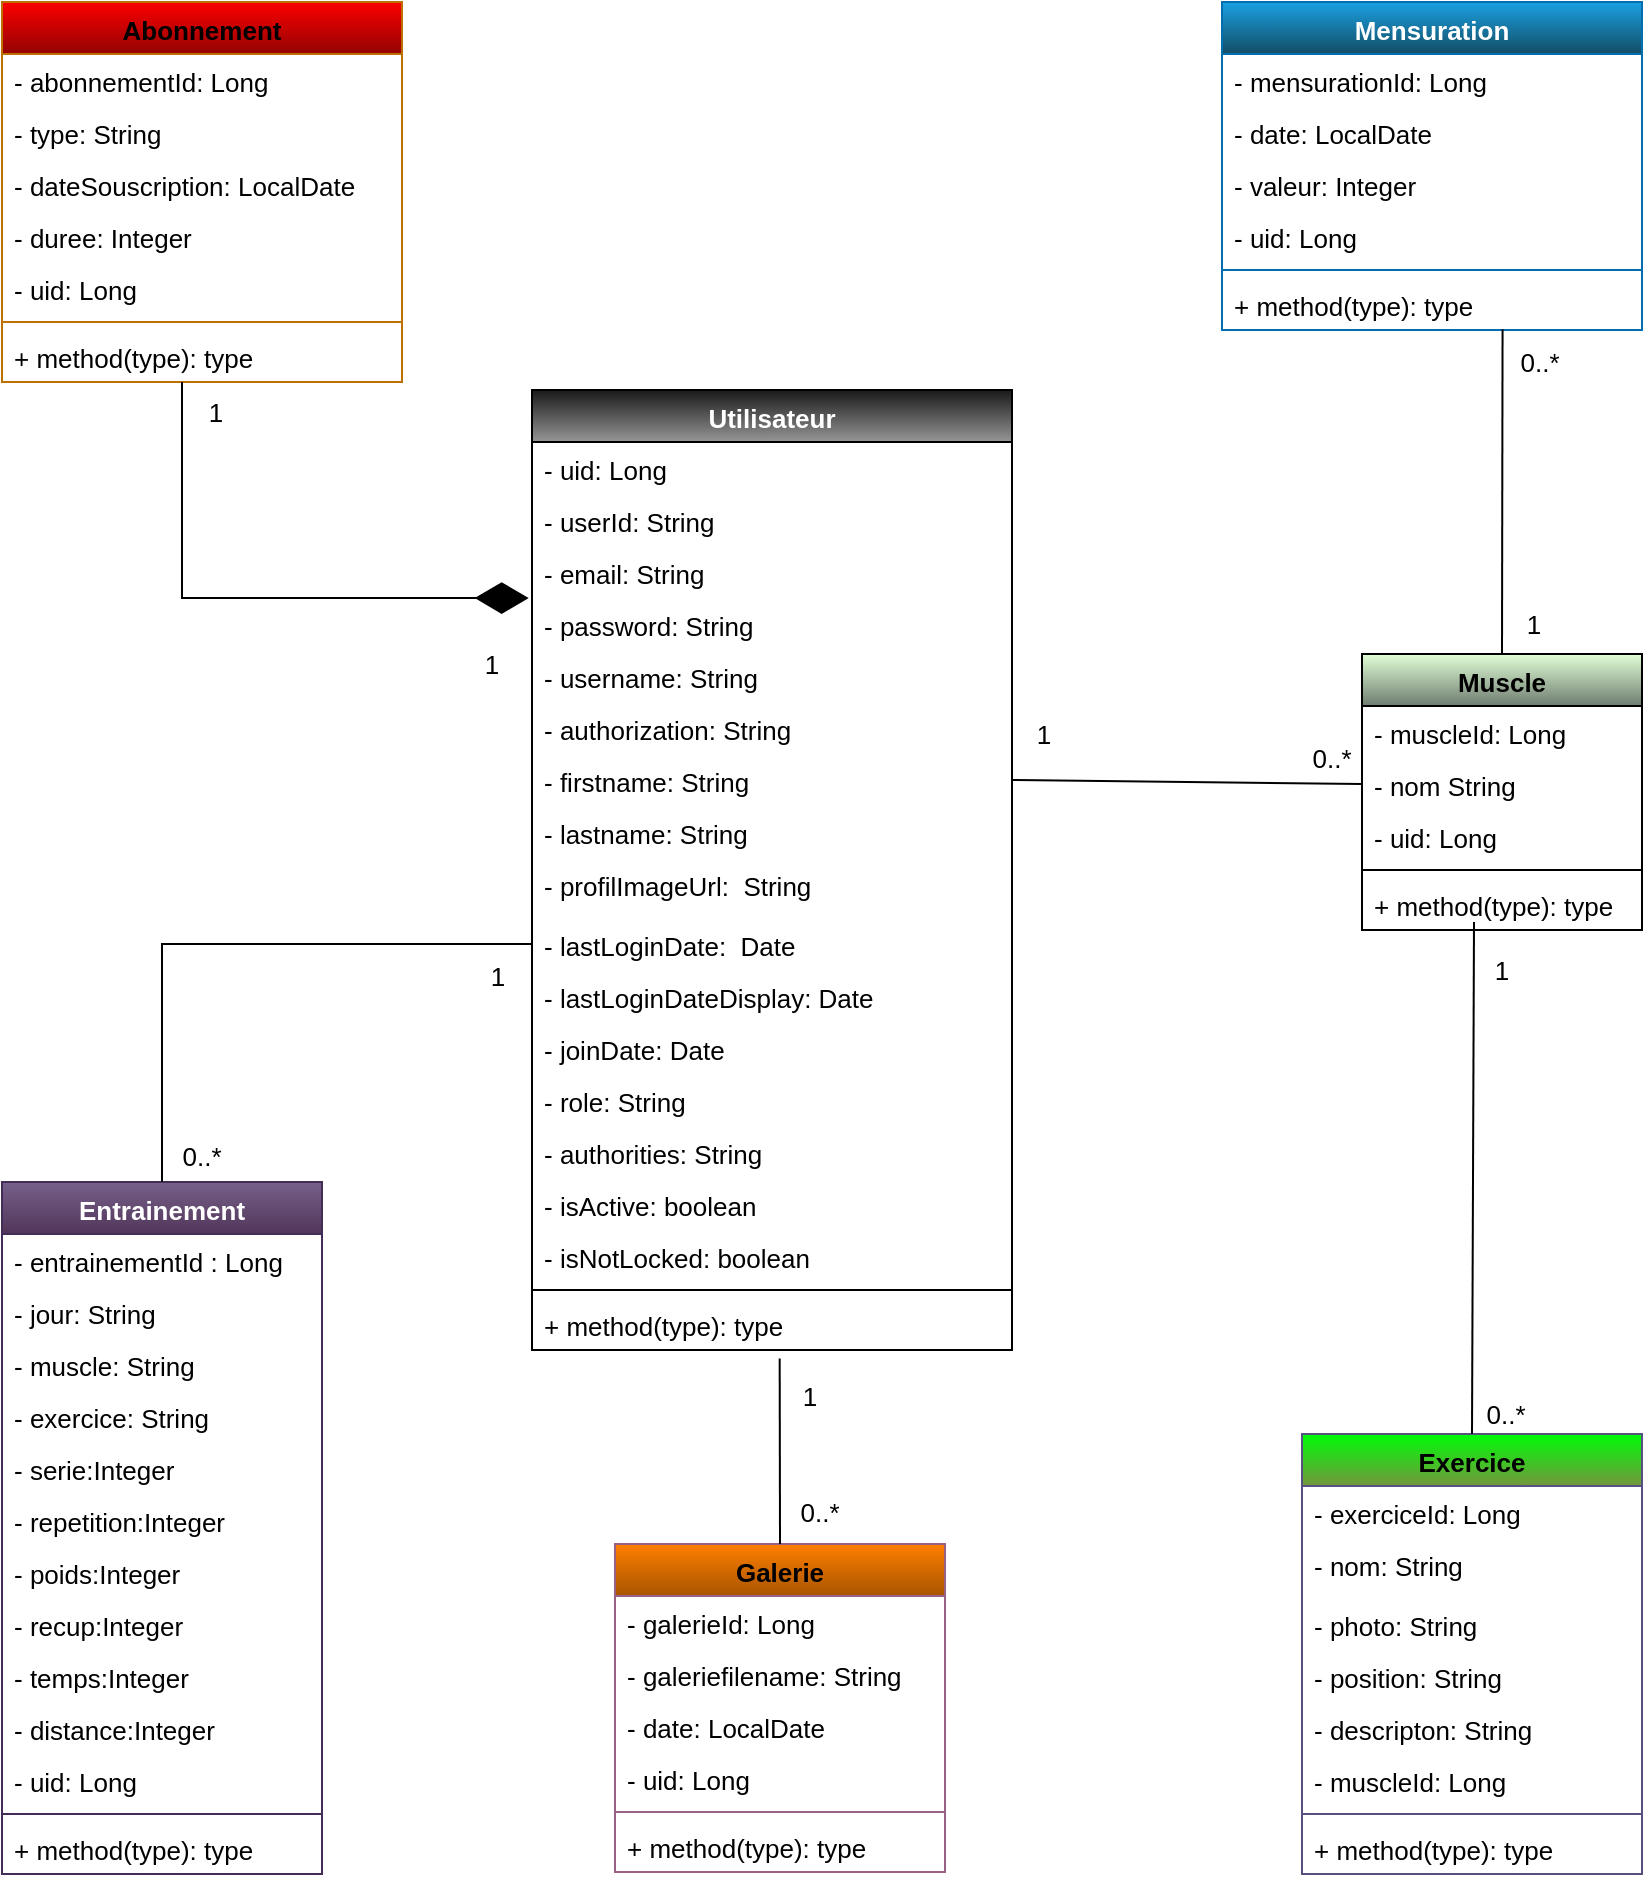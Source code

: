 <mxfile version="20.8.16" type="device"><diagram name="Page-1" id="GtJq1-gi2OG3j1ui8bxU"><mxGraphModel dx="991" dy="998" grid="0" gridSize="10" guides="1" tooltips="1" connect="1" arrows="1" fold="1" page="0" pageScale="1" pageWidth="1600" pageHeight="900" math="0" shadow="0"><root><mxCell id="0"/><mxCell id="1" parent="0"/><mxCell id="TCny6famTb7XUTwZRdns-1" value="Utilisateur" style="swimlane;fontStyle=1;align=center;verticalAlign=top;childLayout=stackLayout;horizontal=1;startSize=26;horizontalStack=0;resizeParent=1;resizeParentMax=0;resizeLast=0;collapsible=1;marginBottom=0;fontSize=13;labelBackgroundColor=none;labelBorderColor=none;fillColor=#191919;fontColor=#FFFFFF;gradientColor=#969696;" parent="1" vertex="1"><mxGeometry x="280" y="82" width="240" height="480" as="geometry"><mxRectangle x="230" y="80" width="100" height="30" as="alternateBounds"/></mxGeometry></mxCell><mxCell id="TCny6famTb7XUTwZRdns-2" value="- uid: Long" style="text;strokeColor=none;fillColor=none;align=left;verticalAlign=top;spacingLeft=4;spacingRight=4;overflow=hidden;rotatable=0;points=[[0,0.5],[1,0.5]];portConstraint=eastwest;fontSize=13;" parent="TCny6famTb7XUTwZRdns-1" vertex="1"><mxGeometry y="26" width="240" height="26" as="geometry"/></mxCell><mxCell id="MejbjCiScKsM7INpbc-1-3" value="- userId: String" style="text;strokeColor=none;fillColor=none;align=left;verticalAlign=top;spacingLeft=4;spacingRight=4;overflow=hidden;rotatable=0;points=[[0,0.5],[1,0.5]];portConstraint=eastwest;fontSize=13;" parent="TCny6famTb7XUTwZRdns-1" vertex="1"><mxGeometry y="52" width="240" height="26" as="geometry"/></mxCell><mxCell id="TCny6famTb7XUTwZRdns-6" value="- email: String" style="text;strokeColor=none;fillColor=none;align=left;verticalAlign=top;spacingLeft=4;spacingRight=4;overflow=hidden;rotatable=0;points=[[0,0.5],[1,0.5]];portConstraint=eastwest;fontSize=13;" parent="TCny6famTb7XUTwZRdns-1" vertex="1"><mxGeometry y="78" width="240" height="26" as="geometry"/></mxCell><mxCell id="TCny6famTb7XUTwZRdns-8" value="- password: String" style="text;strokeColor=none;fillColor=none;align=left;verticalAlign=top;spacingLeft=4;spacingRight=4;overflow=hidden;rotatable=0;points=[[0,0.5],[1,0.5]];portConstraint=eastwest;fontSize=13;" parent="TCny6famTb7XUTwZRdns-1" vertex="1"><mxGeometry y="104" width="240" height="26" as="geometry"/></mxCell><mxCell id="TCny6famTb7XUTwZRdns-5" value="- username: String" style="text;strokeColor=none;fillColor=none;align=left;verticalAlign=top;spacingLeft=4;spacingRight=4;overflow=hidden;rotatable=0;points=[[0,0.5],[1,0.5]];portConstraint=eastwest;fontSize=13;" parent="TCny6famTb7XUTwZRdns-1" vertex="1"><mxGeometry y="130" width="240" height="26" as="geometry"/></mxCell><mxCell id="MejbjCiScKsM7INpbc-1-4" value="- authorization: String" style="text;strokeColor=none;fillColor=none;align=left;verticalAlign=top;spacingLeft=4;spacingRight=4;overflow=hidden;rotatable=0;points=[[0,0.5],[1,0.5]];portConstraint=eastwest;fontSize=13;" parent="TCny6famTb7XUTwZRdns-1" vertex="1"><mxGeometry y="156" width="240" height="26" as="geometry"/></mxCell><mxCell id="TCny6famTb7XUTwZRdns-4" value="- firstname: String" style="text;strokeColor=none;fillColor=none;align=left;verticalAlign=top;spacingLeft=4;spacingRight=4;overflow=hidden;rotatable=0;points=[[0,0.5],[1,0.5]];portConstraint=eastwest;fontSize=13;" parent="TCny6famTb7XUTwZRdns-1" vertex="1"><mxGeometry y="182" width="240" height="26" as="geometry"/></mxCell><mxCell id="TCny6famTb7XUTwZRdns-3" value="- lastname: String" style="text;strokeColor=none;fillColor=none;align=left;verticalAlign=top;spacingLeft=4;spacingRight=4;overflow=hidden;rotatable=0;points=[[0,0.5],[1,0.5]];portConstraint=eastwest;fontSize=13;" parent="TCny6famTb7XUTwZRdns-1" vertex="1"><mxGeometry y="208" width="240" height="26" as="geometry"/></mxCell><mxCell id="aJdgNCw2ylLCIcJ6jW31-4" value="- profilImageUrl:  String" style="text;strokeColor=none;fillColor=none;align=left;verticalAlign=top;spacingLeft=4;spacingRight=4;overflow=hidden;rotatable=0;points=[[0,0.5],[1,0.5]];portConstraint=eastwest;fontSize=13;" parent="TCny6famTb7XUTwZRdns-1" vertex="1"><mxGeometry y="234" width="240" height="30" as="geometry"/></mxCell><mxCell id="TCny6famTb7XUTwZRdns-9" value="- lastLoginDate:  Date" style="text;strokeColor=none;fillColor=none;align=left;verticalAlign=top;spacingLeft=4;spacingRight=4;overflow=hidden;rotatable=0;points=[[0,0.5],[1,0.5]];portConstraint=eastwest;fontSize=13;" parent="TCny6famTb7XUTwZRdns-1" vertex="1"><mxGeometry y="264" width="240" height="26" as="geometry"/></mxCell><mxCell id="TCny6famTb7XUTwZRdns-10" value="- lastLoginDateDisplay: Date" style="text;strokeColor=none;fillColor=none;align=left;verticalAlign=top;spacingLeft=4;spacingRight=4;overflow=hidden;rotatable=0;points=[[0,0.5],[1,0.5]];portConstraint=eastwest;fontSize=13;" parent="TCny6famTb7XUTwZRdns-1" vertex="1"><mxGeometry y="290" width="240" height="26" as="geometry"/></mxCell><mxCell id="TCny6famTb7XUTwZRdns-11" value="- joinDate: Date" style="text;strokeColor=none;fillColor=none;align=left;verticalAlign=top;spacingLeft=4;spacingRight=4;overflow=hidden;rotatable=0;points=[[0,0.5],[1,0.5]];portConstraint=eastwest;labelBackgroundColor=#FFFFFF;labelBorderColor=none;fontSize=13;fontColor=#000000;" parent="TCny6famTb7XUTwZRdns-1" vertex="1"><mxGeometry y="316" width="240" height="26" as="geometry"/></mxCell><mxCell id="MejbjCiScKsM7INpbc-1-5" value="- role: String" style="text;strokeColor=none;fillColor=none;align=left;verticalAlign=top;spacingLeft=4;spacingRight=4;overflow=hidden;rotatable=0;points=[[0,0.5],[1,0.5]];portConstraint=eastwest;fontSize=13;" parent="TCny6famTb7XUTwZRdns-1" vertex="1"><mxGeometry y="342" width="240" height="26" as="geometry"/></mxCell><mxCell id="MejbjCiScKsM7INpbc-1-6" value="- authorities: String" style="text;strokeColor=none;fillColor=none;align=left;verticalAlign=top;spacingLeft=4;spacingRight=4;overflow=hidden;rotatable=0;points=[[0,0.5],[1,0.5]];portConstraint=eastwest;fontSize=13;" parent="TCny6famTb7XUTwZRdns-1" vertex="1"><mxGeometry y="368" width="240" height="26" as="geometry"/></mxCell><mxCell id="MejbjCiScKsM7INpbc-1-7" value="- isActive: boolean" style="text;strokeColor=none;fillColor=none;align=left;verticalAlign=top;spacingLeft=4;spacingRight=4;overflow=hidden;rotatable=0;points=[[0,0.5],[1,0.5]];portConstraint=eastwest;fontSize=13;" parent="TCny6famTb7XUTwZRdns-1" vertex="1"><mxGeometry y="394" width="240" height="26" as="geometry"/></mxCell><mxCell id="MejbjCiScKsM7INpbc-1-8" value="- isNotLocked: boolean " style="text;strokeColor=none;fillColor=none;align=left;verticalAlign=top;spacingLeft=4;spacingRight=4;overflow=hidden;rotatable=0;points=[[0,0.5],[1,0.5]];portConstraint=eastwest;fontSize=13;" parent="TCny6famTb7XUTwZRdns-1" vertex="1"><mxGeometry y="420" width="240" height="26" as="geometry"/></mxCell><mxCell id="TCny6famTb7XUTwZRdns-12" value="" style="line;strokeWidth=1;fillColor=none;align=left;verticalAlign=middle;spacingTop=-1;spacingLeft=3;spacingRight=3;rotatable=0;labelPosition=right;points=[];portConstraint=eastwest;strokeColor=inherit;fontSize=13;" parent="TCny6famTb7XUTwZRdns-1" vertex="1"><mxGeometry y="446" width="240" height="8" as="geometry"/></mxCell><mxCell id="TCny6famTb7XUTwZRdns-13" value="+ method(type): type" style="text;strokeColor=none;fillColor=none;align=left;verticalAlign=top;spacingLeft=4;spacingRight=4;overflow=hidden;rotatable=0;points=[[0,0.5],[1,0.5]];portConstraint=eastwest;fontSize=13;" parent="TCny6famTb7XUTwZRdns-1" vertex="1"><mxGeometry y="454" width="240" height="26" as="geometry"/></mxCell><mxCell id="TCny6famTb7XUTwZRdns-14" value="Abonnement" style="swimlane;fontStyle=1;align=center;verticalAlign=top;childLayout=stackLayout;horizontal=1;startSize=26;horizontalStack=0;resizeParent=1;resizeParentMax=0;resizeLast=0;collapsible=1;marginBottom=0;fillColor=#FC0000;strokeColor=#BD7000;fontColor=#000000;gradientColor=#940303;fontSize=13;" parent="1" vertex="1"><mxGeometry x="15" y="-112" width="200" height="190" as="geometry"/></mxCell><mxCell id="TCny6famTb7XUTwZRdns-15" value="- abonnementId: Long" style="text;strokeColor=none;fillColor=none;align=left;verticalAlign=top;spacingLeft=4;spacingRight=4;overflow=hidden;rotatable=0;points=[[0,0.5],[1,0.5]];portConstraint=eastwest;fontSize=13;" parent="TCny6famTb7XUTwZRdns-14" vertex="1"><mxGeometry y="26" width="200" height="26" as="geometry"/></mxCell><mxCell id="TCny6famTb7XUTwZRdns-16" value="- type: String" style="text;strokeColor=none;fillColor=none;align=left;verticalAlign=top;spacingLeft=4;spacingRight=4;overflow=hidden;rotatable=0;points=[[0,0.5],[1,0.5]];portConstraint=eastwest;fontSize=13;" parent="TCny6famTb7XUTwZRdns-14" vertex="1"><mxGeometry y="52" width="200" height="26" as="geometry"/></mxCell><mxCell id="TCny6famTb7XUTwZRdns-17" value="- dateSouscription: LocalDate" style="text;strokeColor=none;fillColor=none;align=left;verticalAlign=top;spacingLeft=4;spacingRight=4;overflow=hidden;rotatable=0;points=[[0,0.5],[1,0.5]];portConstraint=eastwest;labelBackgroundColor=#FFFFFF;labelBorderColor=none;fontSize=13;fontColor=#000000;" parent="TCny6famTb7XUTwZRdns-14" vertex="1"><mxGeometry y="78" width="200" height="26" as="geometry"/></mxCell><mxCell id="TCny6famTb7XUTwZRdns-18" value="- duree: Integer" style="text;strokeColor=none;fillColor=none;align=left;verticalAlign=top;spacingLeft=4;spacingRight=4;overflow=hidden;rotatable=0;points=[[0,0.5],[1,0.5]];portConstraint=eastwest;labelBackgroundColor=#FFFFFF;labelBorderColor=none;fontSize=13;fontColor=#000000;" parent="TCny6famTb7XUTwZRdns-14" vertex="1"><mxGeometry y="104" width="200" height="26" as="geometry"/></mxCell><mxCell id="TCny6famTb7XUTwZRdns-19" value="- uid: Long" style="text;strokeColor=none;fillColor=none;align=left;verticalAlign=top;spacingLeft=4;spacingRight=4;overflow=hidden;rotatable=0;points=[[0,0.5],[1,0.5]];portConstraint=eastwest;fontSize=13;" parent="TCny6famTb7XUTwZRdns-14" vertex="1"><mxGeometry y="130" width="200" height="26" as="geometry"/></mxCell><mxCell id="TCny6famTb7XUTwZRdns-20" value="" style="line;strokeWidth=1;fillColor=none;align=left;verticalAlign=middle;spacingTop=-1;spacingLeft=3;spacingRight=3;rotatable=0;labelPosition=right;points=[];portConstraint=eastwest;strokeColor=inherit;fontSize=13;" parent="TCny6famTb7XUTwZRdns-14" vertex="1"><mxGeometry y="156" width="200" height="8" as="geometry"/></mxCell><mxCell id="TCny6famTb7XUTwZRdns-21" value="+ method(type): type" style="text;strokeColor=none;fillColor=none;align=left;verticalAlign=top;spacingLeft=4;spacingRight=4;overflow=hidden;rotatable=0;points=[[0,0.5],[1,0.5]];portConstraint=eastwest;fontSize=13;" parent="TCny6famTb7XUTwZRdns-14" vertex="1"><mxGeometry y="164" width="200" height="26" as="geometry"/></mxCell><mxCell id="TCny6famTb7XUTwZRdns-22" value="Galerie" style="swimlane;fontStyle=1;align=center;verticalAlign=top;childLayout=stackLayout;horizontal=1;startSize=26;horizontalStack=0;resizeParent=1;resizeParentMax=0;resizeLast=0;collapsible=1;marginBottom=0;fillColor=#FF8000;strokeColor=#996185;gradientColor=#A85400;fontSize=13;" parent="1" vertex="1"><mxGeometry x="321.5" y="659" width="165" height="164" as="geometry"/></mxCell><mxCell id="TCny6famTb7XUTwZRdns-23" value="- galerieId: Long" style="text;strokeColor=none;fillColor=none;align=left;verticalAlign=top;spacingLeft=4;spacingRight=4;overflow=hidden;rotatable=0;points=[[0,0.5],[1,0.5]];portConstraint=eastwest;fontSize=13;" parent="TCny6famTb7XUTwZRdns-22" vertex="1"><mxGeometry y="26" width="165" height="26" as="geometry"/></mxCell><mxCell id="TCny6famTb7XUTwZRdns-24" value="- galeriefilename: String" style="text;strokeColor=none;fillColor=none;align=left;verticalAlign=top;spacingLeft=4;spacingRight=4;overflow=hidden;rotatable=0;points=[[0,0.5],[1,0.5]];portConstraint=eastwest;fontSize=13;" parent="TCny6famTb7XUTwZRdns-22" vertex="1"><mxGeometry y="52" width="165" height="26" as="geometry"/></mxCell><mxCell id="TCny6famTb7XUTwZRdns-25" value="- date: LocalDate" style="text;strokeColor=none;fillColor=none;align=left;verticalAlign=top;spacingLeft=4;spacingRight=4;overflow=hidden;rotatable=0;points=[[0,0.5],[1,0.5]];portConstraint=eastwest;fontSize=13;" parent="TCny6famTb7XUTwZRdns-22" vertex="1"><mxGeometry y="78" width="165" height="26" as="geometry"/></mxCell><mxCell id="TCny6famTb7XUTwZRdns-123" value="- uid: Long" style="text;strokeColor=none;fillColor=none;align=left;verticalAlign=top;spacingLeft=4;spacingRight=4;overflow=hidden;rotatable=0;points=[[0,0.5],[1,0.5]];portConstraint=eastwest;fontSize=13;" parent="TCny6famTb7XUTwZRdns-22" vertex="1"><mxGeometry y="104" width="165" height="26" as="geometry"/></mxCell><mxCell id="TCny6famTb7XUTwZRdns-27" value="" style="line;strokeWidth=1;fillColor=none;align=left;verticalAlign=middle;spacingTop=-1;spacingLeft=3;spacingRight=3;rotatable=0;labelPosition=right;points=[];portConstraint=eastwest;strokeColor=inherit;fontSize=13;" parent="TCny6famTb7XUTwZRdns-22" vertex="1"><mxGeometry y="130" width="165" height="8" as="geometry"/></mxCell><mxCell id="TCny6famTb7XUTwZRdns-28" value="+ method(type): type" style="text;strokeColor=none;fillColor=none;align=left;verticalAlign=top;spacingLeft=4;spacingRight=4;overflow=hidden;rotatable=0;points=[[0,0.5],[1,0.5]];portConstraint=eastwest;fontSize=13;" parent="TCny6famTb7XUTwZRdns-22" vertex="1"><mxGeometry y="138" width="165" height="26" as="geometry"/></mxCell><mxCell id="TCny6famTb7XUTwZRdns-47" value="Entrainement" style="swimlane;fontStyle=1;align=center;verticalAlign=top;childLayout=stackLayout;horizontal=1;startSize=26;horizontalStack=0;resizeParent=1;resizeParentMax=0;resizeLast=0;collapsible=1;marginBottom=0;fillColor=#76608A;fontColor=#ffffff;strokeColor=#432D57;gradientColor=#523659;fontSize=13;" parent="1" vertex="1"><mxGeometry x="15" y="478" width="160" height="346" as="geometry"/></mxCell><mxCell id="TCny6famTb7XUTwZRdns-48" value="- entrainementId : Long" style="text;strokeColor=none;fillColor=none;align=left;verticalAlign=top;spacingLeft=4;spacingRight=4;overflow=hidden;rotatable=0;points=[[0,0.5],[1,0.5]];portConstraint=eastwest;fontSize=13;" parent="TCny6famTb7XUTwZRdns-47" vertex="1"><mxGeometry y="26" width="160" height="26" as="geometry"/></mxCell><mxCell id="TCny6famTb7XUTwZRdns-49" value="- jour: String " style="text;strokeColor=none;fillColor=none;align=left;verticalAlign=top;spacingLeft=4;spacingRight=4;overflow=hidden;rotatable=0;points=[[0,0.5],[1,0.5]];portConstraint=eastwest;fontSize=13;" parent="TCny6famTb7XUTwZRdns-47" vertex="1"><mxGeometry y="52" width="160" height="26" as="geometry"/></mxCell><mxCell id="eXZTXSja8pm-7ieXgw4r-3" value="- muscle: String" style="text;strokeColor=none;fillColor=none;align=left;verticalAlign=top;spacingLeft=4;spacingRight=4;overflow=hidden;rotatable=0;points=[[0,0.5],[1,0.5]];portConstraint=eastwest;fontSize=13;" parent="TCny6famTb7XUTwZRdns-47" vertex="1"><mxGeometry y="78" width="160" height="26" as="geometry"/></mxCell><mxCell id="eXZTXSja8pm-7ieXgw4r-4" value="- exercice: String" style="text;strokeColor=none;fillColor=none;align=left;verticalAlign=top;spacingLeft=4;spacingRight=4;overflow=hidden;rotatable=0;points=[[0,0.5],[1,0.5]];portConstraint=eastwest;fontSize=13;" parent="TCny6famTb7XUTwZRdns-47" vertex="1"><mxGeometry y="104" width="160" height="26" as="geometry"/></mxCell><mxCell id="TCny6famTb7XUTwZRdns-61" value="- serie:Integer" style="text;strokeColor=none;fillColor=none;align=left;verticalAlign=top;spacingLeft=4;spacingRight=4;overflow=hidden;rotatable=0;points=[[0,0.5],[1,0.5]];portConstraint=eastwest;fontSize=13;" parent="TCny6famTb7XUTwZRdns-47" vertex="1"><mxGeometry y="130" width="160" height="26" as="geometry"/></mxCell><mxCell id="TCny6famTb7XUTwZRdns-62" value="- repetition:Integer" style="text;strokeColor=none;fillColor=none;align=left;verticalAlign=top;spacingLeft=4;spacingRight=4;overflow=hidden;rotatable=0;points=[[0,0.5],[1,0.5]];portConstraint=eastwest;fontSize=13;" parent="TCny6famTb7XUTwZRdns-47" vertex="1"><mxGeometry y="156" width="160" height="26" as="geometry"/></mxCell><mxCell id="TCny6famTb7XUTwZRdns-60" value="- poids:Integer" style="text;strokeColor=none;fillColor=none;align=left;verticalAlign=top;spacingLeft=4;spacingRight=4;overflow=hidden;rotatable=0;points=[[0,0.5],[1,0.5]];portConstraint=eastwest;fontSize=13;" parent="TCny6famTb7XUTwZRdns-47" vertex="1"><mxGeometry y="182" width="160" height="26" as="geometry"/></mxCell><mxCell id="TCny6famTb7XUTwZRdns-63" value="- recup:Integer" style="text;strokeColor=none;fillColor=none;align=left;verticalAlign=top;spacingLeft=4;spacingRight=4;overflow=hidden;rotatable=0;points=[[0,0.5],[1,0.5]];portConstraint=eastwest;fontSize=13;" parent="TCny6famTb7XUTwZRdns-47" vertex="1"><mxGeometry y="208" width="160" height="26" as="geometry"/></mxCell><mxCell id="TCny6famTb7XUTwZRdns-64" value="- temps:Integer" style="text;strokeColor=none;fillColor=none;align=left;verticalAlign=top;spacingLeft=4;spacingRight=4;overflow=hidden;rotatable=0;points=[[0,0.5],[1,0.5]];portConstraint=eastwest;fontSize=13;" parent="TCny6famTb7XUTwZRdns-47" vertex="1"><mxGeometry y="234" width="160" height="26" as="geometry"/></mxCell><mxCell id="TCny6famTb7XUTwZRdns-65" value="- distance:Integer" style="text;strokeColor=none;fillColor=none;align=left;verticalAlign=top;spacingLeft=4;spacingRight=4;overflow=hidden;rotatable=0;points=[[0,0.5],[1,0.5]];portConstraint=eastwest;fontSize=13;" parent="TCny6famTb7XUTwZRdns-47" vertex="1"><mxGeometry y="260" width="160" height="26" as="geometry"/></mxCell><mxCell id="eXZTXSja8pm-7ieXgw4r-2" value="- uid: Long" style="text;strokeColor=none;fillColor=none;align=left;verticalAlign=top;spacingLeft=4;spacingRight=4;overflow=hidden;rotatable=0;points=[[0,0.5],[1,0.5]];portConstraint=eastwest;fontSize=13;" parent="TCny6famTb7XUTwZRdns-47" vertex="1"><mxGeometry y="286" width="160" height="26" as="geometry"/></mxCell><mxCell id="TCny6famTb7XUTwZRdns-55" value="" style="line;strokeWidth=1;fillColor=none;align=left;verticalAlign=middle;spacingTop=-1;spacingLeft=3;spacingRight=3;rotatable=0;labelPosition=right;points=[];portConstraint=eastwest;strokeColor=inherit;fontSize=13;" parent="TCny6famTb7XUTwZRdns-47" vertex="1"><mxGeometry y="312" width="160" height="8" as="geometry"/></mxCell><mxCell id="TCny6famTb7XUTwZRdns-56" value="+ method(type): type" style="text;strokeColor=none;fillColor=none;align=left;verticalAlign=top;spacingLeft=4;spacingRight=4;overflow=hidden;rotatable=0;points=[[0,0.5],[1,0.5]];portConstraint=eastwest;fontSize=13;" parent="TCny6famTb7XUTwZRdns-47" vertex="1"><mxGeometry y="320" width="160" height="26" as="geometry"/></mxCell><mxCell id="TCny6famTb7XUTwZRdns-68" value="Exercice" style="swimlane;fontStyle=1;align=center;verticalAlign=top;childLayout=stackLayout;horizontal=1;startSize=26;horizontalStack=0;resizeParent=1;resizeParentMax=0;resizeLast=0;collapsible=1;marginBottom=0;fillColor=#00FC08;strokeColor=#56517e;gradientColor=#73963D;fontSize=13;" parent="1" vertex="1"><mxGeometry x="665" y="604" width="170" height="220" as="geometry"/></mxCell><mxCell id="TCny6famTb7XUTwZRdns-69" value="- exerciceId: Long" style="text;strokeColor=none;fillColor=none;align=left;verticalAlign=top;spacingLeft=4;spacingRight=4;overflow=hidden;rotatable=0;points=[[0,0.5],[1,0.5]];portConstraint=eastwest;fontSize=13;" parent="TCny6famTb7XUTwZRdns-68" vertex="1"><mxGeometry y="26" width="170" height="26" as="geometry"/></mxCell><mxCell id="TCny6famTb7XUTwZRdns-70" value="- nom: String" style="text;strokeColor=none;fillColor=none;align=left;verticalAlign=top;spacingLeft=4;spacingRight=4;overflow=hidden;rotatable=0;points=[[0,0.5],[1,0.5]];portConstraint=eastwest;fontSize=13;" parent="TCny6famTb7XUTwZRdns-68" vertex="1"><mxGeometry y="52" width="170" height="30" as="geometry"/></mxCell><mxCell id="TCny6famTb7XUTwZRdns-72" value="- photo: String&#10;" style="text;strokeColor=none;fillColor=none;align=left;verticalAlign=top;spacingLeft=4;spacingRight=4;overflow=hidden;rotatable=0;points=[[0,0.5],[1,0.5]];portConstraint=eastwest;fontSize=13;" parent="TCny6famTb7XUTwZRdns-68" vertex="1"><mxGeometry y="82" width="170" height="26" as="geometry"/></mxCell><mxCell id="MejbjCiScKsM7INpbc-1-1" value="- position: String" style="text;strokeColor=none;fillColor=none;align=left;verticalAlign=top;spacingLeft=4;spacingRight=4;overflow=hidden;rotatable=0;points=[[0,0.5],[1,0.5]];portConstraint=eastwest;fontSize=13;" parent="TCny6famTb7XUTwZRdns-68" vertex="1"><mxGeometry y="108" width="170" height="26" as="geometry"/></mxCell><mxCell id="TCny6famTb7XUTwZRdns-71" value="- descripton: String" style="text;strokeColor=none;fillColor=none;align=left;verticalAlign=top;spacingLeft=4;spacingRight=4;overflow=hidden;rotatable=0;points=[[0,0.5],[1,0.5]];portConstraint=eastwest;fontSize=13;" parent="TCny6famTb7XUTwZRdns-68" vertex="1"><mxGeometry y="134" width="170" height="26" as="geometry"/></mxCell><mxCell id="TCny6famTb7XUTwZRdns-120" value="- muscleId: Long" style="text;strokeColor=none;fillColor=none;align=left;verticalAlign=top;spacingLeft=4;spacingRight=4;overflow=hidden;rotatable=0;points=[[0,0.5],[1,0.5]];portConstraint=eastwest;fontSize=13;" parent="TCny6famTb7XUTwZRdns-68" vertex="1"><mxGeometry y="160" width="170" height="26" as="geometry"/></mxCell><mxCell id="TCny6famTb7XUTwZRdns-75" value="" style="line;strokeWidth=1;fillColor=none;align=left;verticalAlign=middle;spacingTop=-1;spacingLeft=3;spacingRight=3;rotatable=0;labelPosition=right;points=[];portConstraint=eastwest;strokeColor=inherit;fontSize=13;" parent="TCny6famTb7XUTwZRdns-68" vertex="1"><mxGeometry y="186" width="170" height="8" as="geometry"/></mxCell><mxCell id="TCny6famTb7XUTwZRdns-76" value="+ method(type): type" style="text;strokeColor=none;fillColor=none;align=left;verticalAlign=top;spacingLeft=4;spacingRight=4;overflow=hidden;rotatable=0;points=[[0,0.5],[1,0.5]];portConstraint=eastwest;fontSize=13;" parent="TCny6famTb7XUTwZRdns-68" vertex="1"><mxGeometry y="194" width="170" height="26" as="geometry"/></mxCell><mxCell id="TCny6famTb7XUTwZRdns-77" value="Muscle" style="swimlane;fontStyle=1;align=center;verticalAlign=top;childLayout=stackLayout;horizontal=1;startSize=26;horizontalStack=0;resizeParent=1;resizeParentMax=0;resizeLast=0;collapsible=1;marginBottom=0;fillColor=#E1FFD6;gradientColor=#6F7D71;fontSize=13;" parent="1" vertex="1"><mxGeometry x="695" y="214" width="140" height="138" as="geometry"/></mxCell><mxCell id="TCny6famTb7XUTwZRdns-78" value="- muscleId: Long" style="text;strokeColor=none;fillColor=none;align=left;verticalAlign=top;spacingLeft=4;spacingRight=4;overflow=hidden;rotatable=0;points=[[0,0.5],[1,0.5]];portConstraint=eastwest;fontSize=13;" parent="TCny6famTb7XUTwZRdns-77" vertex="1"><mxGeometry y="26" width="140" height="26" as="geometry"/></mxCell><mxCell id="TCny6famTb7XUTwZRdns-79" value="- nom String" style="text;strokeColor=none;fillColor=none;align=left;verticalAlign=top;spacingLeft=4;spacingRight=4;overflow=hidden;rotatable=0;points=[[0,0.5],[1,0.5]];portConstraint=eastwest;fontSize=13;" parent="TCny6famTb7XUTwZRdns-77" vertex="1"><mxGeometry y="52" width="140" height="26" as="geometry"/></mxCell><mxCell id="TCny6famTb7XUTwZRdns-121" value="- uid: Long" style="text;strokeColor=none;fillColor=none;align=left;verticalAlign=top;spacingLeft=4;spacingRight=4;overflow=hidden;rotatable=0;points=[[0,0.5],[1,0.5]];portConstraint=eastwest;fontSize=13;" parent="TCny6famTb7XUTwZRdns-77" vertex="1"><mxGeometry y="78" width="140" height="26" as="geometry"/></mxCell><mxCell id="TCny6famTb7XUTwZRdns-81" value="" style="line;strokeWidth=1;fillColor=none;align=left;verticalAlign=middle;spacingTop=-1;spacingLeft=3;spacingRight=3;rotatable=0;labelPosition=right;points=[];portConstraint=eastwest;strokeColor=inherit;fontSize=13;" parent="TCny6famTb7XUTwZRdns-77" vertex="1"><mxGeometry y="104" width="140" height="8" as="geometry"/></mxCell><mxCell id="TCny6famTb7XUTwZRdns-82" value="+ method(type): type" style="text;strokeColor=none;fillColor=none;align=left;verticalAlign=top;spacingLeft=4;spacingRight=4;overflow=hidden;rotatable=0;points=[[0,0.5],[1,0.5]];portConstraint=eastwest;fontSize=13;" parent="TCny6famTb7XUTwZRdns-77" vertex="1"><mxGeometry y="112" width="140" height="26" as="geometry"/></mxCell><mxCell id="TCny6famTb7XUTwZRdns-83" value="" style="endArrow=none;html=1;rounded=0;fontSize=13;fontColor=default;exitX=0;exitY=0.5;exitDx=0;exitDy=0;entryX=1;entryY=0.5;entryDx=0;entryDy=0;" parent="1" source="TCny6famTb7XUTwZRdns-79" target="TCny6famTb7XUTwZRdns-4" edge="1"><mxGeometry width="50" height="50" relative="1" as="geometry"><mxPoint x="1465" y="660" as="sourcePoint"/><mxPoint x="1465.51" y="519.872" as="targetPoint"/></mxGeometry></mxCell><mxCell id="TCny6famTb7XUTwZRdns-84" value="" style="endArrow=none;html=1;rounded=0;fontSize=13;exitX=0.5;exitY=0;exitDx=0;exitDy=0;" parent="1" source="TCny6famTb7XUTwZRdns-68" edge="1"><mxGeometry width="50" height="50" relative="1" as="geometry"><mxPoint x="756" y="604" as="sourcePoint"/><mxPoint x="751" y="348" as="targetPoint"/></mxGeometry></mxCell><mxCell id="TCny6famTb7XUTwZRdns-86" value="" style="endArrow=none;html=1;rounded=0;exitX=0.5;exitY=0;exitDx=0;exitDy=0;entryX=0.516;entryY=1.162;entryDx=0;entryDy=0;entryPerimeter=0;fontSize=13;" parent="1" source="TCny6famTb7XUTwZRdns-22" target="TCny6famTb7XUTwZRdns-13" edge="1"><mxGeometry width="50" height="50" relative="1" as="geometry"><mxPoint x="400" y="480" as="sourcePoint"/><mxPoint x="450" y="430" as="targetPoint"/></mxGeometry></mxCell><mxCell id="TCny6famTb7XUTwZRdns-87" value="" style="endArrow=diamondThin;endFill=1;endSize=24;html=1;rounded=0;entryX=-0.007;entryY=0.001;entryDx=0;entryDy=0;fontSize=13;entryPerimeter=0;" parent="1" target="TCny6famTb7XUTwZRdns-8" edge="1"><mxGeometry width="160" relative="1" as="geometry"><mxPoint x="105" y="78" as="sourcePoint"/><mxPoint x="297.93" y="357.458" as="targetPoint"/><Array as="points"><mxPoint x="105" y="186"/></Array></mxGeometry></mxCell><mxCell id="TCny6famTb7XUTwZRdns-91" value="1" style="text;html=1;strokeColor=none;fillColor=none;align=center;verticalAlign=middle;whiteSpace=wrap;rounded=0;fontSize=13;" parent="1" vertex="1"><mxGeometry x="253" y="360" width="20" height="30" as="geometry"/></mxCell><mxCell id="TCny6famTb7XUTwZRdns-92" value="1" style="text;html=1;strokeColor=none;fillColor=none;align=center;verticalAlign=middle;whiteSpace=wrap;rounded=0;fontSize=13;" parent="1" vertex="1"><mxGeometry x="526" y="239" width="20" height="30" as="geometry"/></mxCell><mxCell id="TCny6famTb7XUTwZRdns-93" value="1" style="text;html=1;strokeColor=none;fillColor=none;align=center;verticalAlign=middle;whiteSpace=wrap;rounded=0;fontSize=13;" parent="1" vertex="1"><mxGeometry x="250" y="204" width="20" height="30" as="geometry"/></mxCell><mxCell id="TCny6famTb7XUTwZRdns-95" value="0..*" style="text;html=1;strokeColor=none;fillColor=none;align=center;verticalAlign=middle;whiteSpace=wrap;rounded=0;fontSize=13;" parent="1" vertex="1"><mxGeometry x="665" y="255" width="30" height="21" as="geometry"/></mxCell><mxCell id="TCny6famTb7XUTwZRdns-96" value="0..*" style="text;html=1;strokeColor=none;fillColor=none;align=center;verticalAlign=middle;whiteSpace=wrap;rounded=0;fontSize=13;" parent="1" vertex="1"><mxGeometry x="752" y="583" width="30" height="21" as="geometry"/></mxCell><mxCell id="TCny6famTb7XUTwZRdns-97" value="0..*" style="text;html=1;strokeColor=none;fillColor=none;align=center;verticalAlign=middle;whiteSpace=wrap;rounded=0;fontSize=13;" parent="1" vertex="1"><mxGeometry x="100" y="454" width="30" height="21" as="geometry"/></mxCell><mxCell id="TCny6famTb7XUTwZRdns-101" value="1" style="text;html=1;strokeColor=none;fillColor=none;align=center;verticalAlign=middle;whiteSpace=wrap;rounded=0;fontSize=13;" parent="1" vertex="1"><mxGeometry x="112" y="78" width="20" height="30" as="geometry"/></mxCell><mxCell id="TCny6famTb7XUTwZRdns-106" value="Mensuration" style="swimlane;fontStyle=1;align=center;verticalAlign=top;childLayout=stackLayout;horizontal=1;startSize=26;horizontalStack=0;resizeParent=1;resizeParentMax=0;resizeLast=0;collapsible=1;marginBottom=0;fillColor=#1BA1E2;strokeColor=#006EAF;fontColor=#ffffff;gradientColor=#124D66;fontSize=13;" parent="1" vertex="1"><mxGeometry x="625" y="-112" width="210" height="164" as="geometry"/></mxCell><mxCell id="TCny6famTb7XUTwZRdns-107" value="- mensurationId: Long" style="text;strokeColor=none;fillColor=none;align=left;verticalAlign=top;spacingLeft=4;spacingRight=4;overflow=hidden;rotatable=0;points=[[0,0.5],[1,0.5]];portConstraint=eastwest;fontSize=13;" parent="TCny6famTb7XUTwZRdns-106" vertex="1"><mxGeometry y="26" width="210" height="26" as="geometry"/></mxCell><mxCell id="TCny6famTb7XUTwZRdns-108" value="- date: LocalDate" style="text;strokeColor=none;fillColor=none;align=left;verticalAlign=top;spacingLeft=4;spacingRight=4;overflow=hidden;rotatable=0;points=[[0,0.5],[1,0.5]];portConstraint=eastwest;fontSize=13;" parent="TCny6famTb7XUTwZRdns-106" vertex="1"><mxGeometry y="52" width="210" height="26" as="geometry"/></mxCell><mxCell id="TCny6famTb7XUTwZRdns-109" value="- valeur: Integer" style="text;strokeColor=none;fillColor=none;align=left;verticalAlign=top;spacingLeft=4;spacingRight=4;overflow=hidden;rotatable=0;points=[[0,0.5],[1,0.5]];portConstraint=eastwest;fontSize=13;" parent="TCny6famTb7XUTwZRdns-106" vertex="1"><mxGeometry y="78" width="210" height="26" as="geometry"/></mxCell><mxCell id="TCny6famTb7XUTwZRdns-119" value="- uid: Long" style="text;strokeColor=none;fillColor=none;align=left;verticalAlign=top;spacingLeft=4;spacingRight=4;overflow=hidden;rotatable=0;points=[[0,0.5],[1,0.5]];portConstraint=eastwest;fontSize=13;" parent="TCny6famTb7XUTwZRdns-106" vertex="1"><mxGeometry y="104" width="210" height="26" as="geometry"/></mxCell><mxCell id="TCny6famTb7XUTwZRdns-112" value="" style="line;strokeWidth=1;fillColor=none;align=left;verticalAlign=middle;spacingTop=-1;spacingLeft=3;spacingRight=3;rotatable=0;labelPosition=right;points=[];portConstraint=eastwest;strokeColor=inherit;fontSize=13;" parent="TCny6famTb7XUTwZRdns-106" vertex="1"><mxGeometry y="130" width="210" height="8" as="geometry"/></mxCell><mxCell id="TCny6famTb7XUTwZRdns-113" value="+ method(type): type" style="text;strokeColor=none;fillColor=none;align=left;verticalAlign=top;spacingLeft=4;spacingRight=4;overflow=hidden;rotatable=0;points=[[0,0.5],[1,0.5]];portConstraint=eastwest;fontSize=13;" parent="TCny6famTb7XUTwZRdns-106" vertex="1"><mxGeometry y="138" width="210" height="26" as="geometry"/></mxCell><mxCell id="TCny6famTb7XUTwZRdns-114" value="" style="endArrow=none;html=1;rounded=0;exitX=0.5;exitY=0;exitDx=0;exitDy=0;fontSize=13;entryX=0.668;entryY=0.987;entryDx=0;entryDy=0;entryPerimeter=0;" parent="1" source="TCny6famTb7XUTwZRdns-77" target="TCny6famTb7XUTwZRdns-113" edge="1"><mxGeometry width="50" height="50" relative="1" as="geometry"><mxPoint x="575" y="560" as="sourcePoint"/><mxPoint x="765" y="78" as="targetPoint"/></mxGeometry></mxCell><mxCell id="TCny6famTb7XUTwZRdns-115" value="1" style="text;html=1;strokeColor=none;fillColor=none;align=center;verticalAlign=middle;whiteSpace=wrap;rounded=0;fontSize=13;" parent="1" vertex="1"><mxGeometry x="771" y="184" width="20" height="30" as="geometry"/></mxCell><mxCell id="TCny6famTb7XUTwZRdns-116" value="0..*" style="text;html=1;strokeColor=none;fillColor=none;align=center;verticalAlign=middle;whiteSpace=wrap;rounded=0;fontSize=13;" parent="1" vertex="1"><mxGeometry x="769" y="57" width="30" height="21" as="geometry"/></mxCell><mxCell id="TCny6famTb7XUTwZRdns-124" value="0..*" style="text;html=1;strokeColor=none;fillColor=none;align=center;verticalAlign=middle;whiteSpace=wrap;rounded=0;fontSize=13;" parent="1" vertex="1"><mxGeometry x="409" y="632" width="30" height="21" as="geometry"/></mxCell><mxCell id="MejbjCiScKsM7INpbc-1-2" value="1" style="text;html=1;strokeColor=none;fillColor=none;align=center;verticalAlign=middle;whiteSpace=wrap;rounded=0;fontSize=13;" parent="1" vertex="1"><mxGeometry x="755" y="357" width="20" height="30" as="geometry"/></mxCell><mxCell id="MejbjCiScKsM7INpbc-1-9" value="1" style="text;html=1;strokeColor=none;fillColor=none;align=center;verticalAlign=middle;whiteSpace=wrap;rounded=0;fontSize=13;" parent="1" vertex="1"><mxGeometry x="409" y="570" width="20" height="30" as="geometry"/></mxCell><mxCell id="MejbjCiScKsM7INpbc-1-10" value="" style="endArrow=none;html=1;rounded=0;fontSize=13;fontColor=default;exitX=0;exitY=0.5;exitDx=0;exitDy=0;entryX=0.5;entryY=0;entryDx=0;entryDy=0;" parent="1" source="TCny6famTb7XUTwZRdns-9" target="TCny6famTb7XUTwZRdns-47" edge="1"><mxGeometry width="50" height="50" relative="1" as="geometry"><mxPoint x="700" y="205" as="sourcePoint"/><mxPoint x="530" y="287" as="targetPoint"/><Array as="points"><mxPoint x="95" y="359"/></Array></mxGeometry></mxCell></root></mxGraphModel></diagram></mxfile>
